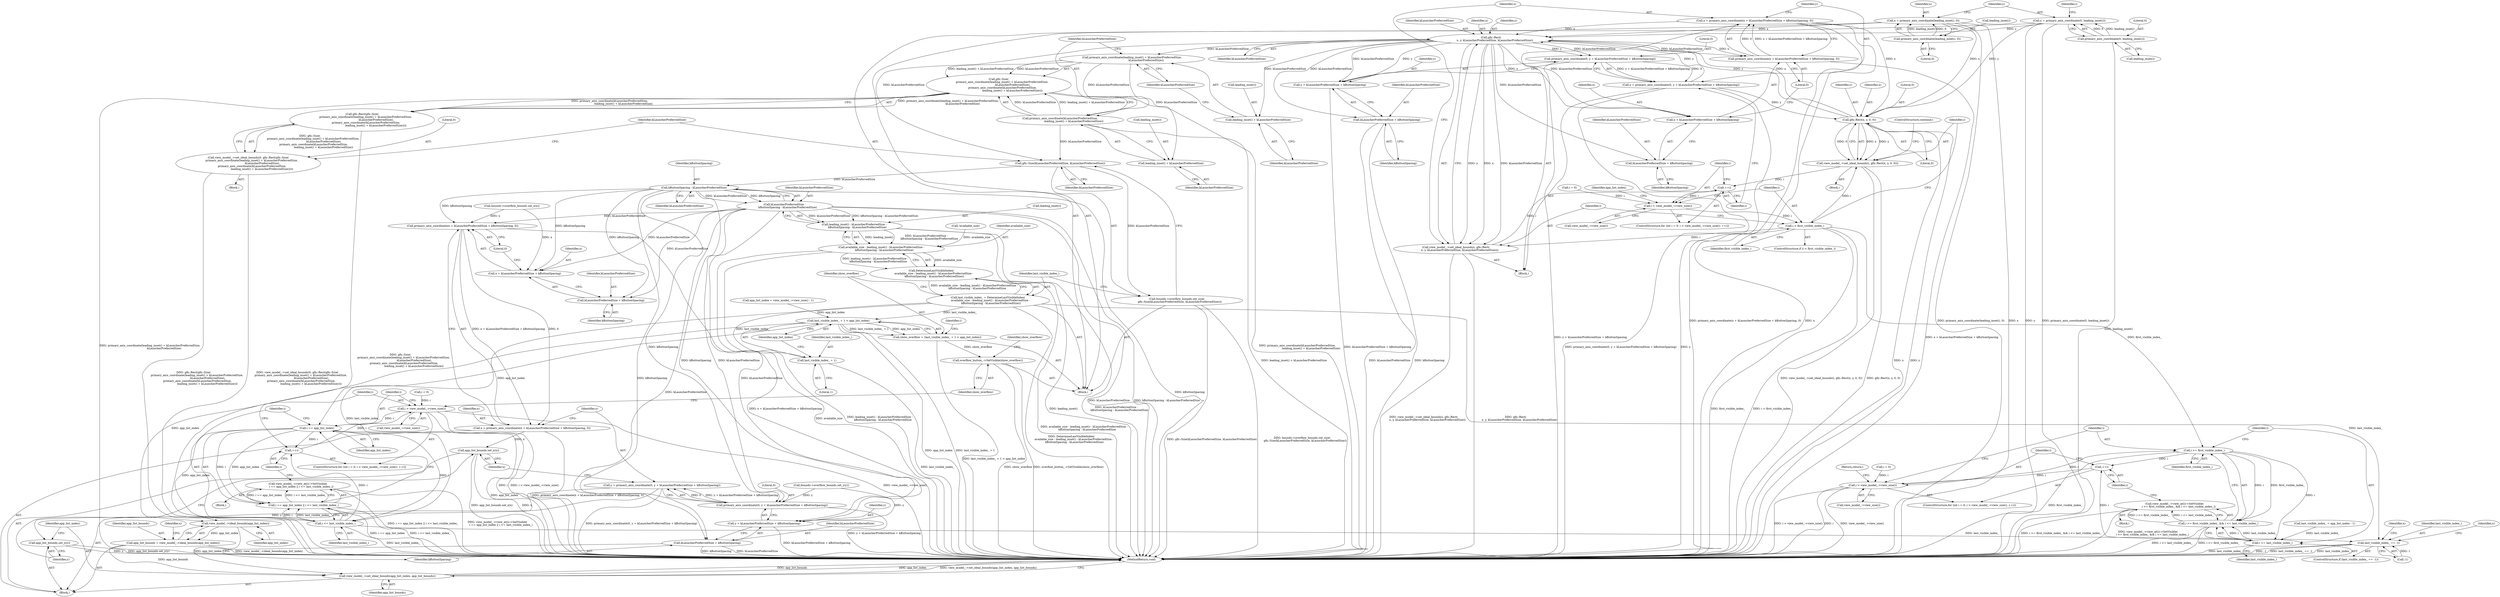 digraph "0_Chrome_3475f5e448ddf5e48888f3d0563245cc46e3c98b_0@integer" {
"1000156" [label="(Call,x = primary_axis_coordinate(x + kLauncherPreferredSize + kButtonSpacing, 0))"];
"1000158" [label="(Call,primary_axis_coordinate(x + kLauncherPreferredSize + kButtonSpacing, 0))"];
"1000151" [label="(Call,gfx::Rect(\n         x, y, kLauncherPreferredSize, kLauncherPreferredSize))"];
"1000156" [label="(Call,x = primary_axis_coordinate(x + kLauncherPreferredSize + kButtonSpacing, 0))"];
"1000143" [label="(Call,gfx::Rect(x, y, 0, 0))"];
"1000114" [label="(Call,x = primary_axis_coordinate(leading_inset(), 0))"];
"1000116" [label="(Call,primary_axis_coordinate(leading_inset(), 0))"];
"1000165" [label="(Call,y = primary_axis_coordinate(0, y + kLauncherPreferredSize + kButtonSpacing))"];
"1000167" [label="(Call,primary_axis_coordinate(0, y + kLauncherPreferredSize + kButtonSpacing))"];
"1000120" [label="(Call,y = primary_axis_coordinate(0, leading_inset()))"];
"1000122" [label="(Call,primary_axis_coordinate(0, leading_inset()))"];
"1000141" [label="(Call,view_model_->set_ideal_bounds(i, gfx::Rect(x, y, 0, 0)))"];
"1000133" [label="(Call,++i)"];
"1000130" [label="(Call,i < view_model_->view_size())"];
"1000137" [label="(Call,i < first_visible_index_)"];
"1000149" [label="(Call,view_model_->set_ideal_bounds(i, gfx::Rect(\n         x, y, kLauncherPreferredSize, kLauncherPreferredSize)))"];
"1000201" [label="(Call,i >= first_visible_index_)"];
"1000196" [label="(Call,++i)"];
"1000193" [label="(Call,i < view_model_->view_size())"];
"1000200" [label="(Call,i >= first_visible_index_ && i <= last_visible_index_)"];
"1000199" [label="(Call,view_model_->view_at(i)->SetVisible(\n          i >= first_visible_index_ && i <= last_visible_index_))"];
"1000204" [label="(Call,i <= last_visible_index_)"];
"1000159" [label="(Call,x + kLauncherPreferredSize + kButtonSpacing)"];
"1000161" [label="(Call,kLauncherPreferredSize + kButtonSpacing)"];
"1000169" [label="(Call,y + kLauncherPreferredSize + kButtonSpacing)"];
"1000171" [label="(Call,kLauncherPreferredSize + kButtonSpacing)"];
"1000217" [label="(Call,primary_axis_coordinate(leading_inset() + kLauncherPreferredSize,\n                                 kLauncherPreferredSize))"];
"1000216" [label="(Call,gfx::Size(\n        primary_axis_coordinate(leading_inset() + kLauncherPreferredSize,\n                                 kLauncherPreferredSize),\n         primary_axis_coordinate(kLauncherPreferredSize,\n                                leading_inset() + kLauncherPreferredSize)))"];
"1000215" [label="(Call,gfx::Rect(gfx::Size(\n        primary_axis_coordinate(leading_inset() + kLauncherPreferredSize,\n                                 kLauncherPreferredSize),\n         primary_axis_coordinate(kLauncherPreferredSize,\n                                leading_inset() + kLauncherPreferredSize))))"];
"1000213" [label="(Call,view_model_->set_ideal_bounds(0, gfx::Rect(gfx::Size(\n        primary_axis_coordinate(leading_inset() + kLauncherPreferredSize,\n                                 kLauncherPreferredSize),\n         primary_axis_coordinate(kLauncherPreferredSize,\n                                leading_inset() + kLauncherPreferredSize)))))"];
"1000222" [label="(Call,primary_axis_coordinate(kLauncherPreferredSize,\n                                leading_inset() + kLauncherPreferredSize))"];
"1000228" [label="(Call,gfx::Size(kLauncherPreferredSize, kLauncherPreferredSize))"];
"1000227" [label="(Call,bounds->overflow_bounds.set_size(\n       gfx::Size(kLauncherPreferredSize, kLauncherPreferredSize)))"];
"1000240" [label="(Call,kButtonSpacing - kLauncherPreferredSize)"];
"1000238" [label="(Call,kLauncherPreferredSize -\n       kButtonSpacing - kLauncherPreferredSize)"];
"1000236" [label="(Call,leading_inset() - kLauncherPreferredSize -\n       kButtonSpacing - kLauncherPreferredSize)"];
"1000234" [label="(Call,available_size - leading_inset() - kLauncherPreferredSize -\n       kButtonSpacing - kLauncherPreferredSize)"];
"1000233" [label="(Call,DetermineLastVisibleIndex(\n      available_size - leading_inset() - kLauncherPreferredSize -\n       kButtonSpacing - kLauncherPreferredSize))"];
"1000231" [label="(Call,last_visible_index_ = DetermineLastVisibleIndex(\n      available_size - leading_inset() - kLauncherPreferredSize -\n       kButtonSpacing - kLauncherPreferredSize))"];
"1000246" [label="(Call,last_visible_index_ + 1 < app_list_index)"];
"1000244" [label="(Call,show_overflow = (last_visible_index_ + 1 < app_list_index))"];
"1000270" [label="(Call,overflow_button_->SetVisible(show_overflow))"];
"1000264" [label="(Call,i == app_list_index)"];
"1000259" [label="(Call,++i)"];
"1000256" [label="(Call,i < view_model_->view_size())"];
"1000263" [label="(Call,i == app_list_index || i <= last_visible_index_)"];
"1000262" [label="(Call,view_model_->view_at(i)->SetVisible(\n        i == app_list_index || i <= last_visible_index_))"];
"1000267" [label="(Call,i <= last_visible_index_)"];
"1000279" [label="(Call,last_visible_index_ == -1)"];
"1000309" [label="(Call,view_model_->ideal_bounds(app_list_index))"];
"1000307" [label="(Call,app_list_bounds = view_model_->ideal_bounds(app_list_index))"];
"1000337" [label="(Call,view_model_->set_ideal_bounds(app_list_index, app_list_bounds))"];
"1000247" [label="(Call,last_visible_index_ + 1)"];
"1000317" [label="(Call,primary_axis_coordinate(x + kLauncherPreferredSize + kButtonSpacing, 0))"];
"1000315" [label="(Call,x = primary_axis_coordinate(x + kLauncherPreferredSize + kButtonSpacing, 0))"];
"1000333" [label="(Call,app_list_bounds.set_x(x))"];
"1000318" [label="(Call,x + kLauncherPreferredSize + kButtonSpacing)"];
"1000320" [label="(Call,kLauncherPreferredSize + kButtonSpacing)"];
"1000326" [label="(Call,primary_axis_coordinate(0, y + kLauncherPreferredSize + kButtonSpacing))"];
"1000324" [label="(Call,y = primary_axis_coordinate(0, y + kLauncherPreferredSize + kButtonSpacing))"];
"1000335" [label="(Call,app_list_bounds.set_y(y))"];
"1000328" [label="(Call,y + kLauncherPreferredSize + kButtonSpacing)"];
"1000330" [label="(Call,kLauncherPreferredSize + kButtonSpacing)"];
"1000224" [label="(Call,leading_inset() + kLauncherPreferredSize)"];
"1000218" [label="(Call,leading_inset() + kLauncherPreferredSize)"];
"1000157" [label="(Identifier,x)"];
"1000325" [label="(Identifier,y)"];
"1000137" [label="(Call,i < first_visible_index_)"];
"1000221" [label="(Identifier,kLauncherPreferredSize)"];
"1000148" [label="(ControlStructure,continue;)"];
"1000227" [label="(Call,bounds->overflow_bounds.set_size(\n       gfx::Size(kLauncherPreferredSize, kLauncherPreferredSize)))"];
"1000239" [label="(Identifier,kLauncherPreferredSize)"];
"1000317" [label="(Call,primary_axis_coordinate(x + kLauncherPreferredSize + kButtonSpacing, 0))"];
"1000273" [label="(Identifier,show_overflow)"];
"1000133" [label="(Call,++i)"];
"1000193" [label="(Call,i < view_model_->view_size())"];
"1000165" [label="(Call,y = primary_axis_coordinate(0, y + kLauncherPreferredSize + kButtonSpacing))"];
"1000116" [label="(Call,primary_axis_coordinate(leading_inset(), 0))"];
"1000309" [label="(Call,view_model_->ideal_bounds(app_list_index))"];
"1000230" [label="(Identifier,kLauncherPreferredSize)"];
"1000322" [label="(Identifier,kButtonSpacing)"];
"1000345" [label="(MethodReturn,void)"];
"1000235" [label="(Identifier,available_size)"];
"1000124" [label="(Call,leading_inset())"];
"1000247" [label="(Call,last_visible_index_ + 1)"];
"1000320" [label="(Call,kLauncherPreferredSize + kButtonSpacing)"];
"1000147" [label="(Literal,0)"];
"1000339" [label="(Identifier,app_list_bounds)"];
"1000194" [label="(Identifier,i)"];
"1000118" [label="(Literal,0)"];
"1000150" [label="(Identifier,i)"];
"1000173" [label="(Identifier,kButtonSpacing)"];
"1000139" [label="(Identifier,first_visible_index_)"];
"1000218" [label="(Call,leading_inset() + kLauncherPreferredSize)"];
"1000190" [label="(Call,i = 0)"];
"1000223" [label="(Identifier,kLauncherPreferredSize)"];
"1000162" [label="(Identifier,kLauncherPreferredSize)"];
"1000138" [label="(Identifier,i)"];
"1000321" [label="(Identifier,kLauncherPreferredSize)"];
"1000169" [label="(Call,y + kLauncherPreferredSize + kButtonSpacing)"];
"1000232" [label="(Identifier,last_visible_index_)"];
"1000160" [label="(Identifier,x)"];
"1000263" [label="(Call,i == app_list_index || i <= last_visible_index_)"];
"1000167" [label="(Call,primary_axis_coordinate(0, y + kLauncherPreferredSize + kButtonSpacing))"];
"1000217" [label="(Call,primary_axis_coordinate(leading_inset() + kLauncherPreferredSize,\n                                 kLauncherPreferredSize))"];
"1000338" [label="(Identifier,app_list_index)"];
"1000123" [label="(Literal,0)"];
"1000260" [label="(Identifier,i)"];
"1000125" [label="(ControlStructure,for (int i = 0; i < view_model_->view_size(); ++i))"];
"1000315" [label="(Call,x = primary_axis_coordinate(x + kLauncherPreferredSize + kButtonSpacing, 0))"];
"1000285" [label="(Identifier,x)"];
"1000245" [label="(Identifier,show_overflow)"];
"1000204" [label="(Call,i <= last_visible_index_)"];
"1000262" [label="(Call,view_model_->view_at(i)->SetVisible(\n        i == app_list_index || i <= last_visible_index_))"];
"1000161" [label="(Call,kLauncherPreferredSize + kButtonSpacing)"];
"1000215" [label="(Call,gfx::Rect(gfx::Size(\n        primary_axis_coordinate(leading_inset() + kLauncherPreferredSize,\n                                 kLauncherPreferredSize),\n         primary_axis_coordinate(kLauncherPreferredSize,\n                                leading_inset() + kLauncherPreferredSize))))"];
"1000127" [label="(Call,i = 0)"];
"1000196" [label="(Call,++i)"];
"1000212" [label="(Block,)"];
"1000261" [label="(Block,)"];
"1000225" [label="(Call,leading_inset())"];
"1000307" [label="(Call,app_list_bounds = view_model_->ideal_bounds(app_list_index))"];
"1000281" [label="(Call,-1)"];
"1000195" [label="(Call,view_model_->view_size())"];
"1000164" [label="(Literal,0)"];
"1000318" [label="(Call,x + kLauncherPreferredSize + kButtonSpacing)"];
"1000237" [label="(Call,leading_inset())"];
"1000156" [label="(Call,x = primary_axis_coordinate(x + kLauncherPreferredSize + kButtonSpacing, 0))"];
"1000203" [label="(Identifier,first_visible_index_)"];
"1000334" [label="(Identifier,x)"];
"1000170" [label="(Identifier,y)"];
"1000251" [label="(ControlStructure,for (int i = 0; i < view_model_->view_size(); ++i))"];
"1000205" [label="(Identifier,i)"];
"1000140" [label="(Block,)"];
"1000264" [label="(Call,i == app_list_index)"];
"1000158" [label="(Call,primary_axis_coordinate(x + kLauncherPreferredSize + kButtonSpacing, 0))"];
"1000236" [label="(Call,leading_inset() - kLauncherPreferredSize -\n       kButtonSpacing - kLauncherPreferredSize)"];
"1000141" [label="(Call,view_model_->set_ideal_bounds(i, gfx::Rect(x, y, 0, 0)))"];
"1000256" [label="(Call,i < view_model_->view_size())"];
"1000242" [label="(Identifier,kLauncherPreferredSize)"];
"1000202" [label="(Identifier,i)"];
"1000153" [label="(Identifier,y)"];
"1000171" [label="(Call,kLauncherPreferredSize + kButtonSpacing)"];
"1000155" [label="(Identifier,kLauncherPreferredSize)"];
"1000149" [label="(Call,view_model_->set_ideal_bounds(i, gfx::Rect(\n         x, y, kLauncherPreferredSize, kLauncherPreferredSize)))"];
"1000122" [label="(Call,primary_axis_coordinate(0, leading_inset()))"];
"1000249" [label="(Literal,1)"];
"1000330" [label="(Call,kLauncherPreferredSize + kButtonSpacing)"];
"1000154" [label="(Identifier,kLauncherPreferredSize)"];
"1000130" [label="(Call,i < view_model_->view_size())"];
"1000102" [label="(Block,)"];
"1000258" [label="(Call,view_model_->view_size())"];
"1000278" [label="(ControlStructure,if (last_visible_index_ == -1))"];
"1000270" [label="(Call,overflow_button_->SetVisible(show_overflow))"];
"1000114" [label="(Call,x = primary_axis_coordinate(leading_inset(), 0))"];
"1000201" [label="(Call,i >= first_visible_index_)"];
"1000134" [label="(Identifier,i)"];
"1000143" [label="(Call,gfx::Rect(x, y, 0, 0))"];
"1000151" [label="(Call,gfx::Rect(\n         x, y, kLauncherPreferredSize, kLauncherPreferredSize))"];
"1000146" [label="(Literal,0)"];
"1000268" [label="(Identifier,i)"];
"1000214" [label="(Literal,0)"];
"1000228" [label="(Call,gfx::Size(kLauncherPreferredSize, kLauncherPreferredSize))"];
"1000219" [label="(Call,leading_inset())"];
"1000117" [label="(Call,leading_inset())"];
"1000312" [label="(Identifier,x)"];
"1000229" [label="(Identifier,kLauncherPreferredSize)"];
"1000332" [label="(Identifier,kButtonSpacing)"];
"1000316" [label="(Identifier,x)"];
"1000240" [label="(Call,kButtonSpacing - kLauncherPreferredSize)"];
"1000246" [label="(Call,last_visible_index_ + 1 < app_list_index)"];
"1000311" [label="(Call,bounds->overflow_bounds.set_x(x))"];
"1000120" [label="(Call,y = primary_axis_coordinate(0, leading_inset()))"];
"1000326" [label="(Call,primary_axis_coordinate(0, y + kLauncherPreferredSize + kButtonSpacing))"];
"1000297" [label="(Identifier,x)"];
"1000248" [label="(Identifier,last_visible_index_)"];
"1000115" [label="(Identifier,x)"];
"1000142" [label="(Identifier,i)"];
"1000198" [label="(Block,)"];
"1000163" [label="(Identifier,kButtonSpacing)"];
"1000231" [label="(Call,last_visible_index_ = DetermineLastVisibleIndex(\n      available_size - leading_inset() - kLauncherPreferredSize -\n       kButtonSpacing - kLauncherPreferredSize))"];
"1000159" [label="(Call,x + kLauncherPreferredSize + kButtonSpacing)"];
"1000152" [label="(Identifier,x)"];
"1000110" [label="(Call,!available_size)"];
"1000327" [label="(Literal,0)"];
"1000259" [label="(Call,++i)"];
"1000238" [label="(Call,kLauncherPreferredSize -\n       kButtonSpacing - kLauncherPreferredSize)"];
"1000336" [label="(Identifier,y)"];
"1000328" [label="(Call,y + kLauncherPreferredSize + kButtonSpacing)"];
"1000337" [label="(Call,view_model_->set_ideal_bounds(app_list_index, app_list_bounds))"];
"1000121" [label="(Identifier,y)"];
"1000280" [label="(Identifier,last_visible_index_)"];
"1000183" [label="(Call,last_visible_index_ = app_list_index - 1)"];
"1000257" [label="(Identifier,i)"];
"1000267" [label="(Call,i <= last_visible_index_)"];
"1000323" [label="(Literal,0)"];
"1000206" [label="(Identifier,last_visible_index_)"];
"1000128" [label="(Identifier,i)"];
"1000233" [label="(Call,DetermineLastVisibleIndex(\n      available_size - leading_inset() - kLauncherPreferredSize -\n       kButtonSpacing - kLauncherPreferredSize))"];
"1000241" [label="(Identifier,kButtonSpacing)"];
"1000271" [label="(Identifier,show_overflow)"];
"1000266" [label="(Identifier,app_list_index)"];
"1000166" [label="(Identifier,y)"];
"1000136" [label="(ControlStructure,if (i < first_visible_index_))"];
"1000333" [label="(Call,app_list_bounds.set_x(x))"];
"1000213" [label="(Call,view_model_->set_ideal_bounds(0, gfx::Rect(gfx::Size(\n        primary_axis_coordinate(leading_inset() + kLauncherPreferredSize,\n                                 kLauncherPreferredSize),\n         primary_axis_coordinate(kLauncherPreferredSize,\n                                leading_inset() + kLauncherPreferredSize)))))"];
"1000329" [label="(Identifier,y)"];
"1000172" [label="(Identifier,kLauncherPreferredSize)"];
"1000224" [label="(Call,leading_inset() + kLauncherPreferredSize)"];
"1000279" [label="(Call,last_visible_index_ == -1)"];
"1000226" [label="(Identifier,kLauncherPreferredSize)"];
"1000274" [label="(Block,)"];
"1000216" [label="(Call,gfx::Size(\n        primary_axis_coordinate(leading_inset() + kLauncherPreferredSize,\n                                 kLauncherPreferredSize),\n         primary_axis_coordinate(kLauncherPreferredSize,\n                                leading_inset() + kLauncherPreferredSize)))"];
"1000145" [label="(Identifier,y)"];
"1000132" [label="(Call,view_model_->view_size())"];
"1000199" [label="(Call,view_model_->view_at(i)->SetVisible(\n          i >= first_visible_index_ && i <= last_visible_index_))"];
"1000144" [label="(Identifier,x)"];
"1000188" [label="(ControlStructure,for (int i = 0; i < view_model_->view_size(); ++i))"];
"1000234" [label="(Call,available_size - leading_inset() - kLauncherPreferredSize -\n       kButtonSpacing - kLauncherPreferredSize)"];
"1000131" [label="(Identifier,i)"];
"1000200" [label="(Call,i >= first_visible_index_ && i <= last_visible_index_)"];
"1000313" [label="(Call,bounds->overflow_bounds.set_y(y))"];
"1000220" [label="(Identifier,kLauncherPreferredSize)"];
"1000310" [label="(Identifier,app_list_index)"];
"1000207" [label="(Return,return;)"];
"1000175" [label="(Call,app_list_index = view_model_->view_size() - 1)"];
"1000176" [label="(Identifier,app_list_index)"];
"1000331" [label="(Identifier,kLauncherPreferredSize)"];
"1000244" [label="(Call,show_overflow = (last_visible_index_ + 1 < app_list_index))"];
"1000253" [label="(Call,i = 0)"];
"1000197" [label="(Identifier,i)"];
"1000222" [label="(Call,primary_axis_coordinate(kLauncherPreferredSize,\n                                leading_inset() + kLauncherPreferredSize))"];
"1000135" [label="(Block,)"];
"1000168" [label="(Literal,0)"];
"1000250" [label="(Identifier,app_list_index)"];
"1000269" [label="(Identifier,last_visible_index_)"];
"1000319" [label="(Identifier,x)"];
"1000254" [label="(Identifier,i)"];
"1000265" [label="(Identifier,i)"];
"1000324" [label="(Call,y = primary_axis_coordinate(0, y + kLauncherPreferredSize + kButtonSpacing))"];
"1000308" [label="(Identifier,app_list_bounds)"];
"1000335" [label="(Call,app_list_bounds.set_y(y))"];
"1000156" -> "1000135"  [label="AST: "];
"1000156" -> "1000158"  [label="CFG: "];
"1000157" -> "1000156"  [label="AST: "];
"1000158" -> "1000156"  [label="AST: "];
"1000166" -> "1000156"  [label="CFG: "];
"1000156" -> "1000345"  [label="DDG: x"];
"1000156" -> "1000345"  [label="DDG: primary_axis_coordinate(x + kLauncherPreferredSize + kButtonSpacing, 0)"];
"1000156" -> "1000143"  [label="DDG: x"];
"1000156" -> "1000151"  [label="DDG: x"];
"1000158" -> "1000156"  [label="DDG: x + kLauncherPreferredSize + kButtonSpacing"];
"1000158" -> "1000156"  [label="DDG: 0"];
"1000158" -> "1000164"  [label="CFG: "];
"1000159" -> "1000158"  [label="AST: "];
"1000164" -> "1000158"  [label="AST: "];
"1000158" -> "1000345"  [label="DDG: x + kLauncherPreferredSize + kButtonSpacing"];
"1000151" -> "1000158"  [label="DDG: x"];
"1000151" -> "1000158"  [label="DDG: kLauncherPreferredSize"];
"1000151" -> "1000149"  [label="AST: "];
"1000151" -> "1000155"  [label="CFG: "];
"1000152" -> "1000151"  [label="AST: "];
"1000153" -> "1000151"  [label="AST: "];
"1000154" -> "1000151"  [label="AST: "];
"1000155" -> "1000151"  [label="AST: "];
"1000149" -> "1000151"  [label="CFG: "];
"1000151" -> "1000149"  [label="DDG: x"];
"1000151" -> "1000149"  [label="DDG: y"];
"1000151" -> "1000149"  [label="DDG: kLauncherPreferredSize"];
"1000143" -> "1000151"  [label="DDG: x"];
"1000143" -> "1000151"  [label="DDG: y"];
"1000114" -> "1000151"  [label="DDG: x"];
"1000165" -> "1000151"  [label="DDG: y"];
"1000120" -> "1000151"  [label="DDG: y"];
"1000151" -> "1000159"  [label="DDG: x"];
"1000151" -> "1000159"  [label="DDG: kLauncherPreferredSize"];
"1000151" -> "1000161"  [label="DDG: kLauncherPreferredSize"];
"1000151" -> "1000167"  [label="DDG: y"];
"1000151" -> "1000167"  [label="DDG: kLauncherPreferredSize"];
"1000151" -> "1000169"  [label="DDG: y"];
"1000151" -> "1000169"  [label="DDG: kLauncherPreferredSize"];
"1000151" -> "1000171"  [label="DDG: kLauncherPreferredSize"];
"1000151" -> "1000217"  [label="DDG: kLauncherPreferredSize"];
"1000151" -> "1000218"  [label="DDG: kLauncherPreferredSize"];
"1000151" -> "1000228"  [label="DDG: kLauncherPreferredSize"];
"1000143" -> "1000141"  [label="AST: "];
"1000143" -> "1000147"  [label="CFG: "];
"1000144" -> "1000143"  [label="AST: "];
"1000145" -> "1000143"  [label="AST: "];
"1000146" -> "1000143"  [label="AST: "];
"1000147" -> "1000143"  [label="AST: "];
"1000141" -> "1000143"  [label="CFG: "];
"1000143" -> "1000345"  [label="DDG: x"];
"1000143" -> "1000345"  [label="DDG: y"];
"1000143" -> "1000141"  [label="DDG: x"];
"1000143" -> "1000141"  [label="DDG: y"];
"1000143" -> "1000141"  [label="DDG: 0"];
"1000114" -> "1000143"  [label="DDG: x"];
"1000165" -> "1000143"  [label="DDG: y"];
"1000120" -> "1000143"  [label="DDG: y"];
"1000114" -> "1000102"  [label="AST: "];
"1000114" -> "1000116"  [label="CFG: "];
"1000115" -> "1000114"  [label="AST: "];
"1000116" -> "1000114"  [label="AST: "];
"1000121" -> "1000114"  [label="CFG: "];
"1000114" -> "1000345"  [label="DDG: x"];
"1000114" -> "1000345"  [label="DDG: primary_axis_coordinate(leading_inset(), 0)"];
"1000116" -> "1000114"  [label="DDG: leading_inset()"];
"1000116" -> "1000114"  [label="DDG: 0"];
"1000116" -> "1000118"  [label="CFG: "];
"1000117" -> "1000116"  [label="AST: "];
"1000118" -> "1000116"  [label="AST: "];
"1000165" -> "1000135"  [label="AST: "];
"1000165" -> "1000167"  [label="CFG: "];
"1000166" -> "1000165"  [label="AST: "];
"1000167" -> "1000165"  [label="AST: "];
"1000134" -> "1000165"  [label="CFG: "];
"1000165" -> "1000345"  [label="DDG: y"];
"1000165" -> "1000345"  [label="DDG: primary_axis_coordinate(0, y + kLauncherPreferredSize + kButtonSpacing)"];
"1000167" -> "1000165"  [label="DDG: 0"];
"1000167" -> "1000165"  [label="DDG: y + kLauncherPreferredSize + kButtonSpacing"];
"1000167" -> "1000169"  [label="CFG: "];
"1000168" -> "1000167"  [label="AST: "];
"1000169" -> "1000167"  [label="AST: "];
"1000167" -> "1000345"  [label="DDG: y + kLauncherPreferredSize + kButtonSpacing"];
"1000120" -> "1000102"  [label="AST: "];
"1000120" -> "1000122"  [label="CFG: "];
"1000121" -> "1000120"  [label="AST: "];
"1000122" -> "1000120"  [label="AST: "];
"1000128" -> "1000120"  [label="CFG: "];
"1000120" -> "1000345"  [label="DDG: y"];
"1000120" -> "1000345"  [label="DDG: primary_axis_coordinate(0, leading_inset())"];
"1000122" -> "1000120"  [label="DDG: 0"];
"1000122" -> "1000120"  [label="DDG: leading_inset()"];
"1000122" -> "1000124"  [label="CFG: "];
"1000123" -> "1000122"  [label="AST: "];
"1000124" -> "1000122"  [label="AST: "];
"1000122" -> "1000345"  [label="DDG: leading_inset()"];
"1000141" -> "1000140"  [label="AST: "];
"1000142" -> "1000141"  [label="AST: "];
"1000148" -> "1000141"  [label="CFG: "];
"1000141" -> "1000345"  [label="DDG: view_model_->set_ideal_bounds(i, gfx::Rect(x, y, 0, 0))"];
"1000141" -> "1000345"  [label="DDG: gfx::Rect(x, y, 0, 0)"];
"1000141" -> "1000133"  [label="DDG: i"];
"1000137" -> "1000141"  [label="DDG: i"];
"1000133" -> "1000125"  [label="AST: "];
"1000133" -> "1000134"  [label="CFG: "];
"1000134" -> "1000133"  [label="AST: "];
"1000131" -> "1000133"  [label="CFG: "];
"1000133" -> "1000130"  [label="DDG: i"];
"1000149" -> "1000133"  [label="DDG: i"];
"1000130" -> "1000125"  [label="AST: "];
"1000130" -> "1000132"  [label="CFG: "];
"1000131" -> "1000130"  [label="AST: "];
"1000132" -> "1000130"  [label="AST: "];
"1000138" -> "1000130"  [label="CFG: "];
"1000176" -> "1000130"  [label="CFG: "];
"1000127" -> "1000130"  [label="DDG: i"];
"1000130" -> "1000137"  [label="DDG: i"];
"1000137" -> "1000136"  [label="AST: "];
"1000137" -> "1000139"  [label="CFG: "];
"1000138" -> "1000137"  [label="AST: "];
"1000139" -> "1000137"  [label="AST: "];
"1000142" -> "1000137"  [label="CFG: "];
"1000150" -> "1000137"  [label="CFG: "];
"1000137" -> "1000345"  [label="DDG: first_visible_index_"];
"1000137" -> "1000345"  [label="DDG: i < first_visible_index_"];
"1000137" -> "1000149"  [label="DDG: i"];
"1000137" -> "1000201"  [label="DDG: first_visible_index_"];
"1000149" -> "1000135"  [label="AST: "];
"1000150" -> "1000149"  [label="AST: "];
"1000157" -> "1000149"  [label="CFG: "];
"1000149" -> "1000345"  [label="DDG: gfx::Rect(\n         x, y, kLauncherPreferredSize, kLauncherPreferredSize)"];
"1000149" -> "1000345"  [label="DDG: view_model_->set_ideal_bounds(i, gfx::Rect(\n         x, y, kLauncherPreferredSize, kLauncherPreferredSize))"];
"1000201" -> "1000200"  [label="AST: "];
"1000201" -> "1000203"  [label="CFG: "];
"1000202" -> "1000201"  [label="AST: "];
"1000203" -> "1000201"  [label="AST: "];
"1000205" -> "1000201"  [label="CFG: "];
"1000200" -> "1000201"  [label="CFG: "];
"1000201" -> "1000345"  [label="DDG: first_visible_index_"];
"1000201" -> "1000196"  [label="DDG: i"];
"1000201" -> "1000200"  [label="DDG: i"];
"1000201" -> "1000200"  [label="DDG: first_visible_index_"];
"1000193" -> "1000201"  [label="DDG: i"];
"1000201" -> "1000204"  [label="DDG: i"];
"1000196" -> "1000188"  [label="AST: "];
"1000196" -> "1000197"  [label="CFG: "];
"1000197" -> "1000196"  [label="AST: "];
"1000194" -> "1000196"  [label="CFG: "];
"1000196" -> "1000193"  [label="DDG: i"];
"1000204" -> "1000196"  [label="DDG: i"];
"1000193" -> "1000188"  [label="AST: "];
"1000193" -> "1000195"  [label="CFG: "];
"1000194" -> "1000193"  [label="AST: "];
"1000195" -> "1000193"  [label="AST: "];
"1000202" -> "1000193"  [label="CFG: "];
"1000207" -> "1000193"  [label="CFG: "];
"1000193" -> "1000345"  [label="DDG: i"];
"1000193" -> "1000345"  [label="DDG: view_model_->view_size()"];
"1000193" -> "1000345"  [label="DDG: i < view_model_->view_size()"];
"1000190" -> "1000193"  [label="DDG: i"];
"1000200" -> "1000199"  [label="AST: "];
"1000200" -> "1000204"  [label="CFG: "];
"1000204" -> "1000200"  [label="AST: "];
"1000199" -> "1000200"  [label="CFG: "];
"1000200" -> "1000345"  [label="DDG: i >= first_visible_index_"];
"1000200" -> "1000345"  [label="DDG: i <= last_visible_index_"];
"1000200" -> "1000199"  [label="DDG: i >= first_visible_index_"];
"1000200" -> "1000199"  [label="DDG: i <= last_visible_index_"];
"1000204" -> "1000200"  [label="DDG: i"];
"1000204" -> "1000200"  [label="DDG: last_visible_index_"];
"1000199" -> "1000198"  [label="AST: "];
"1000197" -> "1000199"  [label="CFG: "];
"1000199" -> "1000345"  [label="DDG: i >= first_visible_index_ && i <= last_visible_index_"];
"1000199" -> "1000345"  [label="DDG: view_model_->view_at(i)->SetVisible(\n          i >= first_visible_index_ && i <= last_visible_index_)"];
"1000204" -> "1000206"  [label="CFG: "];
"1000205" -> "1000204"  [label="AST: "];
"1000206" -> "1000204"  [label="AST: "];
"1000204" -> "1000345"  [label="DDG: last_visible_index_"];
"1000183" -> "1000204"  [label="DDG: last_visible_index_"];
"1000159" -> "1000161"  [label="CFG: "];
"1000160" -> "1000159"  [label="AST: "];
"1000161" -> "1000159"  [label="AST: "];
"1000164" -> "1000159"  [label="CFG: "];
"1000161" -> "1000163"  [label="CFG: "];
"1000162" -> "1000161"  [label="AST: "];
"1000163" -> "1000161"  [label="AST: "];
"1000169" -> "1000171"  [label="CFG: "];
"1000170" -> "1000169"  [label="AST: "];
"1000171" -> "1000169"  [label="AST: "];
"1000169" -> "1000345"  [label="DDG: kLauncherPreferredSize + kButtonSpacing"];
"1000171" -> "1000173"  [label="CFG: "];
"1000172" -> "1000171"  [label="AST: "];
"1000173" -> "1000171"  [label="AST: "];
"1000171" -> "1000345"  [label="DDG: kLauncherPreferredSize"];
"1000171" -> "1000345"  [label="DDG: kButtonSpacing"];
"1000217" -> "1000216"  [label="AST: "];
"1000217" -> "1000221"  [label="CFG: "];
"1000218" -> "1000217"  [label="AST: "];
"1000221" -> "1000217"  [label="AST: "];
"1000223" -> "1000217"  [label="CFG: "];
"1000217" -> "1000216"  [label="DDG: leading_inset() + kLauncherPreferredSize"];
"1000217" -> "1000216"  [label="DDG: kLauncherPreferredSize"];
"1000217" -> "1000222"  [label="DDG: kLauncherPreferredSize"];
"1000217" -> "1000224"  [label="DDG: kLauncherPreferredSize"];
"1000216" -> "1000215"  [label="AST: "];
"1000216" -> "1000222"  [label="CFG: "];
"1000222" -> "1000216"  [label="AST: "];
"1000215" -> "1000216"  [label="CFG: "];
"1000216" -> "1000345"  [label="DDG: primary_axis_coordinate(leading_inset() + kLauncherPreferredSize,\n                                 kLauncherPreferredSize)"];
"1000216" -> "1000345"  [label="DDG: primary_axis_coordinate(kLauncherPreferredSize,\n                                leading_inset() + kLauncherPreferredSize)"];
"1000216" -> "1000215"  [label="DDG: primary_axis_coordinate(leading_inset() + kLauncherPreferredSize,\n                                 kLauncherPreferredSize)"];
"1000216" -> "1000215"  [label="DDG: primary_axis_coordinate(kLauncherPreferredSize,\n                                leading_inset() + kLauncherPreferredSize)"];
"1000222" -> "1000216"  [label="DDG: kLauncherPreferredSize"];
"1000222" -> "1000216"  [label="DDG: leading_inset() + kLauncherPreferredSize"];
"1000215" -> "1000213"  [label="AST: "];
"1000213" -> "1000215"  [label="CFG: "];
"1000215" -> "1000345"  [label="DDG: gfx::Size(\n        primary_axis_coordinate(leading_inset() + kLauncherPreferredSize,\n                                 kLauncherPreferredSize),\n         primary_axis_coordinate(kLauncherPreferredSize,\n                                leading_inset() + kLauncherPreferredSize))"];
"1000215" -> "1000213"  [label="DDG: gfx::Size(\n        primary_axis_coordinate(leading_inset() + kLauncherPreferredSize,\n                                 kLauncherPreferredSize),\n         primary_axis_coordinate(kLauncherPreferredSize,\n                                leading_inset() + kLauncherPreferredSize))"];
"1000213" -> "1000212"  [label="AST: "];
"1000214" -> "1000213"  [label="AST: "];
"1000229" -> "1000213"  [label="CFG: "];
"1000213" -> "1000345"  [label="DDG: view_model_->set_ideal_bounds(0, gfx::Rect(gfx::Size(\n        primary_axis_coordinate(leading_inset() + kLauncherPreferredSize,\n                                 kLauncherPreferredSize),\n         primary_axis_coordinate(kLauncherPreferredSize,\n                                leading_inset() + kLauncherPreferredSize))))"];
"1000213" -> "1000345"  [label="DDG: gfx::Rect(gfx::Size(\n        primary_axis_coordinate(leading_inset() + kLauncherPreferredSize,\n                                 kLauncherPreferredSize),\n         primary_axis_coordinate(kLauncherPreferredSize,\n                                leading_inset() + kLauncherPreferredSize)))"];
"1000222" -> "1000224"  [label="CFG: "];
"1000223" -> "1000222"  [label="AST: "];
"1000224" -> "1000222"  [label="AST: "];
"1000222" -> "1000345"  [label="DDG: leading_inset() + kLauncherPreferredSize"];
"1000222" -> "1000228"  [label="DDG: kLauncherPreferredSize"];
"1000228" -> "1000227"  [label="AST: "];
"1000228" -> "1000230"  [label="CFG: "];
"1000229" -> "1000228"  [label="AST: "];
"1000230" -> "1000228"  [label="AST: "];
"1000227" -> "1000228"  [label="CFG: "];
"1000228" -> "1000227"  [label="DDG: kLauncherPreferredSize"];
"1000228" -> "1000240"  [label="DDG: kLauncherPreferredSize"];
"1000227" -> "1000102"  [label="AST: "];
"1000232" -> "1000227"  [label="CFG: "];
"1000227" -> "1000345"  [label="DDG: bounds->overflow_bounds.set_size(\n       gfx::Size(kLauncherPreferredSize, kLauncherPreferredSize))"];
"1000227" -> "1000345"  [label="DDG: gfx::Size(kLauncherPreferredSize, kLauncherPreferredSize)"];
"1000240" -> "1000238"  [label="AST: "];
"1000240" -> "1000242"  [label="CFG: "];
"1000241" -> "1000240"  [label="AST: "];
"1000242" -> "1000240"  [label="AST: "];
"1000238" -> "1000240"  [label="CFG: "];
"1000240" -> "1000345"  [label="DDG: kButtonSpacing"];
"1000240" -> "1000238"  [label="DDG: kLauncherPreferredSize"];
"1000240" -> "1000238"  [label="DDG: kButtonSpacing"];
"1000240" -> "1000317"  [label="DDG: kButtonSpacing"];
"1000240" -> "1000318"  [label="DDG: kButtonSpacing"];
"1000240" -> "1000320"  [label="DDG: kButtonSpacing"];
"1000240" -> "1000326"  [label="DDG: kButtonSpacing"];
"1000240" -> "1000328"  [label="DDG: kButtonSpacing"];
"1000240" -> "1000330"  [label="DDG: kButtonSpacing"];
"1000238" -> "1000236"  [label="AST: "];
"1000239" -> "1000238"  [label="AST: "];
"1000236" -> "1000238"  [label="CFG: "];
"1000238" -> "1000345"  [label="DDG: kLauncherPreferredSize"];
"1000238" -> "1000345"  [label="DDG: kButtonSpacing - kLauncherPreferredSize"];
"1000238" -> "1000236"  [label="DDG: kLauncherPreferredSize"];
"1000238" -> "1000236"  [label="DDG: kButtonSpacing - kLauncherPreferredSize"];
"1000238" -> "1000317"  [label="DDG: kLauncherPreferredSize"];
"1000238" -> "1000318"  [label="DDG: kLauncherPreferredSize"];
"1000238" -> "1000320"  [label="DDG: kLauncherPreferredSize"];
"1000238" -> "1000326"  [label="DDG: kLauncherPreferredSize"];
"1000238" -> "1000328"  [label="DDG: kLauncherPreferredSize"];
"1000238" -> "1000330"  [label="DDG: kLauncherPreferredSize"];
"1000236" -> "1000234"  [label="AST: "];
"1000237" -> "1000236"  [label="AST: "];
"1000234" -> "1000236"  [label="CFG: "];
"1000236" -> "1000345"  [label="DDG: leading_inset()"];
"1000236" -> "1000345"  [label="DDG: kLauncherPreferredSize -\n       kButtonSpacing - kLauncherPreferredSize"];
"1000236" -> "1000234"  [label="DDG: leading_inset()"];
"1000236" -> "1000234"  [label="DDG: kLauncherPreferredSize -\n       kButtonSpacing - kLauncherPreferredSize"];
"1000234" -> "1000233"  [label="AST: "];
"1000235" -> "1000234"  [label="AST: "];
"1000233" -> "1000234"  [label="CFG: "];
"1000234" -> "1000345"  [label="DDG: leading_inset() - kLauncherPreferredSize -\n       kButtonSpacing - kLauncherPreferredSize"];
"1000234" -> "1000345"  [label="DDG: available_size"];
"1000234" -> "1000233"  [label="DDG: available_size"];
"1000234" -> "1000233"  [label="DDG: leading_inset() - kLauncherPreferredSize -\n       kButtonSpacing - kLauncherPreferredSize"];
"1000110" -> "1000234"  [label="DDG: available_size"];
"1000233" -> "1000231"  [label="AST: "];
"1000231" -> "1000233"  [label="CFG: "];
"1000233" -> "1000345"  [label="DDG: available_size - leading_inset() - kLauncherPreferredSize -\n       kButtonSpacing - kLauncherPreferredSize"];
"1000233" -> "1000231"  [label="DDG: available_size - leading_inset() - kLauncherPreferredSize -\n       kButtonSpacing - kLauncherPreferredSize"];
"1000231" -> "1000102"  [label="AST: "];
"1000232" -> "1000231"  [label="AST: "];
"1000245" -> "1000231"  [label="CFG: "];
"1000231" -> "1000345"  [label="DDG: DetermineLastVisibleIndex(\n      available_size - leading_inset() - kLauncherPreferredSize -\n       kButtonSpacing - kLauncherPreferredSize)"];
"1000231" -> "1000246"  [label="DDG: last_visible_index_"];
"1000231" -> "1000247"  [label="DDG: last_visible_index_"];
"1000231" -> "1000267"  [label="DDG: last_visible_index_"];
"1000231" -> "1000279"  [label="DDG: last_visible_index_"];
"1000246" -> "1000244"  [label="AST: "];
"1000246" -> "1000250"  [label="CFG: "];
"1000247" -> "1000246"  [label="AST: "];
"1000250" -> "1000246"  [label="AST: "];
"1000244" -> "1000246"  [label="CFG: "];
"1000246" -> "1000345"  [label="DDG: app_list_index"];
"1000246" -> "1000345"  [label="DDG: last_visible_index_ + 1"];
"1000246" -> "1000244"  [label="DDG: last_visible_index_ + 1"];
"1000246" -> "1000244"  [label="DDG: app_list_index"];
"1000175" -> "1000246"  [label="DDG: app_list_index"];
"1000246" -> "1000264"  [label="DDG: app_list_index"];
"1000246" -> "1000309"  [label="DDG: app_list_index"];
"1000244" -> "1000102"  [label="AST: "];
"1000245" -> "1000244"  [label="AST: "];
"1000254" -> "1000244"  [label="CFG: "];
"1000244" -> "1000345"  [label="DDG: last_visible_index_ + 1 < app_list_index"];
"1000244" -> "1000270"  [label="DDG: show_overflow"];
"1000270" -> "1000102"  [label="AST: "];
"1000270" -> "1000271"  [label="CFG: "];
"1000271" -> "1000270"  [label="AST: "];
"1000273" -> "1000270"  [label="CFG: "];
"1000270" -> "1000345"  [label="DDG: overflow_button_->SetVisible(show_overflow)"];
"1000270" -> "1000345"  [label="DDG: show_overflow"];
"1000264" -> "1000263"  [label="AST: "];
"1000264" -> "1000266"  [label="CFG: "];
"1000265" -> "1000264"  [label="AST: "];
"1000266" -> "1000264"  [label="AST: "];
"1000268" -> "1000264"  [label="CFG: "];
"1000263" -> "1000264"  [label="CFG: "];
"1000264" -> "1000345"  [label="DDG: app_list_index"];
"1000264" -> "1000259"  [label="DDG: i"];
"1000264" -> "1000263"  [label="DDG: i"];
"1000264" -> "1000263"  [label="DDG: app_list_index"];
"1000256" -> "1000264"  [label="DDG: i"];
"1000264" -> "1000267"  [label="DDG: i"];
"1000264" -> "1000309"  [label="DDG: app_list_index"];
"1000259" -> "1000251"  [label="AST: "];
"1000259" -> "1000260"  [label="CFG: "];
"1000260" -> "1000259"  [label="AST: "];
"1000257" -> "1000259"  [label="CFG: "];
"1000259" -> "1000256"  [label="DDG: i"];
"1000267" -> "1000259"  [label="DDG: i"];
"1000256" -> "1000251"  [label="AST: "];
"1000256" -> "1000258"  [label="CFG: "];
"1000257" -> "1000256"  [label="AST: "];
"1000258" -> "1000256"  [label="AST: "];
"1000265" -> "1000256"  [label="CFG: "];
"1000271" -> "1000256"  [label="CFG: "];
"1000256" -> "1000345"  [label="DDG: i < view_model_->view_size()"];
"1000256" -> "1000345"  [label="DDG: view_model_->view_size()"];
"1000256" -> "1000345"  [label="DDG: i"];
"1000253" -> "1000256"  [label="DDG: i"];
"1000263" -> "1000262"  [label="AST: "];
"1000263" -> "1000267"  [label="CFG: "];
"1000267" -> "1000263"  [label="AST: "];
"1000262" -> "1000263"  [label="CFG: "];
"1000263" -> "1000345"  [label="DDG: i <= last_visible_index_"];
"1000263" -> "1000345"  [label="DDG: i == app_list_index"];
"1000263" -> "1000262"  [label="DDG: i == app_list_index"];
"1000263" -> "1000262"  [label="DDG: i <= last_visible_index_"];
"1000267" -> "1000263"  [label="DDG: i"];
"1000267" -> "1000263"  [label="DDG: last_visible_index_"];
"1000262" -> "1000261"  [label="AST: "];
"1000260" -> "1000262"  [label="CFG: "];
"1000262" -> "1000345"  [label="DDG: view_model_->view_at(i)->SetVisible(\n        i == app_list_index || i <= last_visible_index_)"];
"1000262" -> "1000345"  [label="DDG: i == app_list_index || i <= last_visible_index_"];
"1000267" -> "1000269"  [label="CFG: "];
"1000268" -> "1000267"  [label="AST: "];
"1000269" -> "1000267"  [label="AST: "];
"1000267" -> "1000345"  [label="DDG: last_visible_index_"];
"1000267" -> "1000279"  [label="DDG: last_visible_index_"];
"1000279" -> "1000278"  [label="AST: "];
"1000279" -> "1000281"  [label="CFG: "];
"1000280" -> "1000279"  [label="AST: "];
"1000281" -> "1000279"  [label="AST: "];
"1000285" -> "1000279"  [label="CFG: "];
"1000297" -> "1000279"  [label="CFG: "];
"1000279" -> "1000345"  [label="DDG: last_visible_index_"];
"1000279" -> "1000345"  [label="DDG: -1"];
"1000279" -> "1000345"  [label="DDG: last_visible_index_ == -1"];
"1000281" -> "1000279"  [label="DDG: 1"];
"1000309" -> "1000307"  [label="AST: "];
"1000309" -> "1000310"  [label="CFG: "];
"1000310" -> "1000309"  [label="AST: "];
"1000307" -> "1000309"  [label="CFG: "];
"1000309" -> "1000307"  [label="DDG: app_list_index"];
"1000309" -> "1000337"  [label="DDG: app_list_index"];
"1000307" -> "1000274"  [label="AST: "];
"1000308" -> "1000307"  [label="AST: "];
"1000312" -> "1000307"  [label="CFG: "];
"1000307" -> "1000345"  [label="DDG: view_model_->ideal_bounds(app_list_index)"];
"1000307" -> "1000337"  [label="DDG: app_list_bounds"];
"1000337" -> "1000274"  [label="AST: "];
"1000337" -> "1000339"  [label="CFG: "];
"1000338" -> "1000337"  [label="AST: "];
"1000339" -> "1000337"  [label="AST: "];
"1000345" -> "1000337"  [label="CFG: "];
"1000337" -> "1000345"  [label="DDG: app_list_bounds"];
"1000337" -> "1000345"  [label="DDG: app_list_index"];
"1000337" -> "1000345"  [label="DDG: view_model_->set_ideal_bounds(app_list_index, app_list_bounds)"];
"1000247" -> "1000249"  [label="CFG: "];
"1000248" -> "1000247"  [label="AST: "];
"1000249" -> "1000247"  [label="AST: "];
"1000250" -> "1000247"  [label="CFG: "];
"1000247" -> "1000345"  [label="DDG: last_visible_index_"];
"1000317" -> "1000315"  [label="AST: "];
"1000317" -> "1000323"  [label="CFG: "];
"1000318" -> "1000317"  [label="AST: "];
"1000323" -> "1000317"  [label="AST: "];
"1000315" -> "1000317"  [label="CFG: "];
"1000317" -> "1000345"  [label="DDG: x + kLauncherPreferredSize + kButtonSpacing"];
"1000317" -> "1000315"  [label="DDG: x + kLauncherPreferredSize + kButtonSpacing"];
"1000317" -> "1000315"  [label="DDG: 0"];
"1000311" -> "1000317"  [label="DDG: x"];
"1000315" -> "1000274"  [label="AST: "];
"1000316" -> "1000315"  [label="AST: "];
"1000325" -> "1000315"  [label="CFG: "];
"1000315" -> "1000345"  [label="DDG: primary_axis_coordinate(x + kLauncherPreferredSize + kButtonSpacing, 0)"];
"1000315" -> "1000333"  [label="DDG: x"];
"1000333" -> "1000274"  [label="AST: "];
"1000333" -> "1000334"  [label="CFG: "];
"1000334" -> "1000333"  [label="AST: "];
"1000336" -> "1000333"  [label="CFG: "];
"1000333" -> "1000345"  [label="DDG: x"];
"1000333" -> "1000345"  [label="DDG: app_list_bounds.set_x(x)"];
"1000318" -> "1000320"  [label="CFG: "];
"1000319" -> "1000318"  [label="AST: "];
"1000320" -> "1000318"  [label="AST: "];
"1000323" -> "1000318"  [label="CFG: "];
"1000311" -> "1000318"  [label="DDG: x"];
"1000320" -> "1000322"  [label="CFG: "];
"1000321" -> "1000320"  [label="AST: "];
"1000322" -> "1000320"  [label="AST: "];
"1000326" -> "1000324"  [label="AST: "];
"1000326" -> "1000328"  [label="CFG: "];
"1000327" -> "1000326"  [label="AST: "];
"1000328" -> "1000326"  [label="AST: "];
"1000324" -> "1000326"  [label="CFG: "];
"1000326" -> "1000345"  [label="DDG: y + kLauncherPreferredSize + kButtonSpacing"];
"1000326" -> "1000324"  [label="DDG: 0"];
"1000326" -> "1000324"  [label="DDG: y + kLauncherPreferredSize + kButtonSpacing"];
"1000313" -> "1000326"  [label="DDG: y"];
"1000324" -> "1000274"  [label="AST: "];
"1000325" -> "1000324"  [label="AST: "];
"1000334" -> "1000324"  [label="CFG: "];
"1000324" -> "1000345"  [label="DDG: primary_axis_coordinate(0, y + kLauncherPreferredSize + kButtonSpacing)"];
"1000324" -> "1000335"  [label="DDG: y"];
"1000335" -> "1000274"  [label="AST: "];
"1000335" -> "1000336"  [label="CFG: "];
"1000336" -> "1000335"  [label="AST: "];
"1000338" -> "1000335"  [label="CFG: "];
"1000335" -> "1000345"  [label="DDG: y"];
"1000335" -> "1000345"  [label="DDG: app_list_bounds.set_y(y)"];
"1000328" -> "1000330"  [label="CFG: "];
"1000329" -> "1000328"  [label="AST: "];
"1000330" -> "1000328"  [label="AST: "];
"1000328" -> "1000345"  [label="DDG: kLauncherPreferredSize + kButtonSpacing"];
"1000313" -> "1000328"  [label="DDG: y"];
"1000330" -> "1000332"  [label="CFG: "];
"1000331" -> "1000330"  [label="AST: "];
"1000332" -> "1000330"  [label="AST: "];
"1000330" -> "1000345"  [label="DDG: kLauncherPreferredSize"];
"1000330" -> "1000345"  [label="DDG: kButtonSpacing"];
"1000224" -> "1000226"  [label="CFG: "];
"1000225" -> "1000224"  [label="AST: "];
"1000226" -> "1000224"  [label="AST: "];
"1000218" -> "1000220"  [label="CFG: "];
"1000219" -> "1000218"  [label="AST: "];
"1000220" -> "1000218"  [label="AST: "];
"1000221" -> "1000218"  [label="CFG: "];
}
